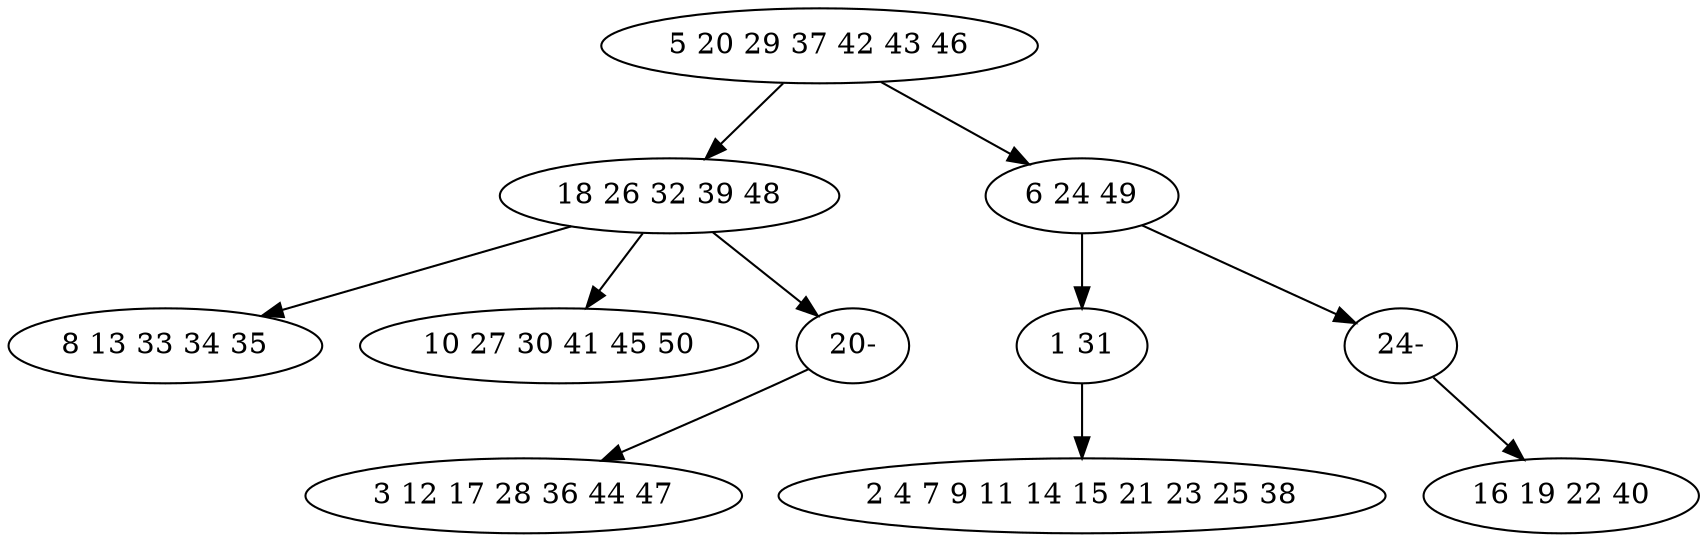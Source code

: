 digraph true_tree {
	"0" -> "1"
	"0" -> "2"
	"2" -> "3"
	"1" -> "4"
	"3" -> "5"
	"2" -> "10"
	"1" -> "7"
	"1" -> "9"
	"9" -> "8"
	"10" -> "6"
	"0" [label="5 20 29 37 42 43 46"];
	"1" [label="18 26 32 39 48"];
	"2" [label="6 24 49"];
	"3" [label="1 31"];
	"4" [label="8 13 33 34 35"];
	"5" [label="2 4 7 9 11 14 15 21 23 25 38"];
	"6" [label="16 19 22 40"];
	"7" [label="10 27 30 41 45 50"];
	"8" [label="3 12 17 28 36 44 47"];
	"9" [label="20-"];
	"10" [label="24-"];
}
